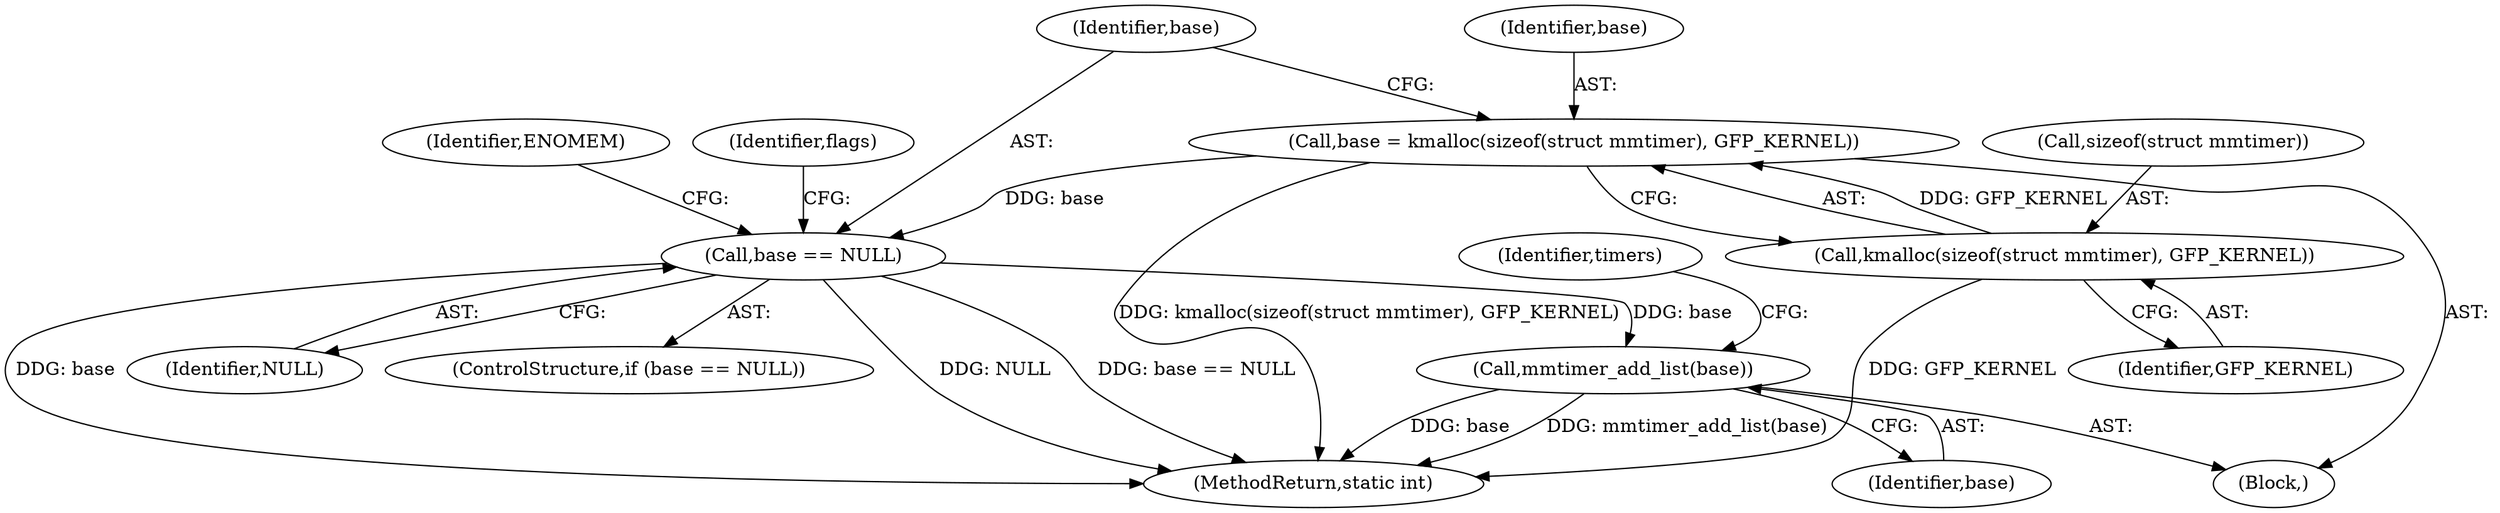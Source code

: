 digraph "0_linux_f8bd2258e2d520dff28c855658bd24bdafb5102d_3@pointer" {
"1000274" [label="(Call,mmtimer_add_list(base))"];
"1000157" [label="(Call,base == NULL)"];
"1000150" [label="(Call,base = kmalloc(sizeof(struct mmtimer), GFP_KERNEL))"];
"1000152" [label="(Call,kmalloc(sizeof(struct mmtimer), GFP_KERNEL))"];
"1000274" [label="(Call,mmtimer_add_list(base))"];
"1000150" [label="(Call,base = kmalloc(sizeof(struct mmtimer), GFP_KERNEL))"];
"1000280" [label="(Identifier,timers)"];
"1000275" [label="(Identifier,base)"];
"1000315" [label="(MethodReturn,static int)"];
"1000156" [label="(ControlStructure,if (base == NULL))"];
"1000153" [label="(Call,sizeof(struct mmtimer))"];
"1000162" [label="(Identifier,ENOMEM)"];
"1000152" [label="(Call,kmalloc(sizeof(struct mmtimer), GFP_KERNEL))"];
"1000114" [label="(Block,)"];
"1000155" [label="(Identifier,GFP_KERNEL)"];
"1000165" [label="(Identifier,flags)"];
"1000151" [label="(Identifier,base)"];
"1000159" [label="(Identifier,NULL)"];
"1000157" [label="(Call,base == NULL)"];
"1000158" [label="(Identifier,base)"];
"1000274" -> "1000114"  [label="AST: "];
"1000274" -> "1000275"  [label="CFG: "];
"1000275" -> "1000274"  [label="AST: "];
"1000280" -> "1000274"  [label="CFG: "];
"1000274" -> "1000315"  [label="DDG: base"];
"1000274" -> "1000315"  [label="DDG: mmtimer_add_list(base)"];
"1000157" -> "1000274"  [label="DDG: base"];
"1000157" -> "1000156"  [label="AST: "];
"1000157" -> "1000159"  [label="CFG: "];
"1000158" -> "1000157"  [label="AST: "];
"1000159" -> "1000157"  [label="AST: "];
"1000162" -> "1000157"  [label="CFG: "];
"1000165" -> "1000157"  [label="CFG: "];
"1000157" -> "1000315"  [label="DDG: NULL"];
"1000157" -> "1000315"  [label="DDG: base == NULL"];
"1000157" -> "1000315"  [label="DDG: base"];
"1000150" -> "1000157"  [label="DDG: base"];
"1000150" -> "1000114"  [label="AST: "];
"1000150" -> "1000152"  [label="CFG: "];
"1000151" -> "1000150"  [label="AST: "];
"1000152" -> "1000150"  [label="AST: "];
"1000158" -> "1000150"  [label="CFG: "];
"1000150" -> "1000315"  [label="DDG: kmalloc(sizeof(struct mmtimer), GFP_KERNEL)"];
"1000152" -> "1000150"  [label="DDG: GFP_KERNEL"];
"1000152" -> "1000155"  [label="CFG: "];
"1000153" -> "1000152"  [label="AST: "];
"1000155" -> "1000152"  [label="AST: "];
"1000152" -> "1000315"  [label="DDG: GFP_KERNEL"];
}
